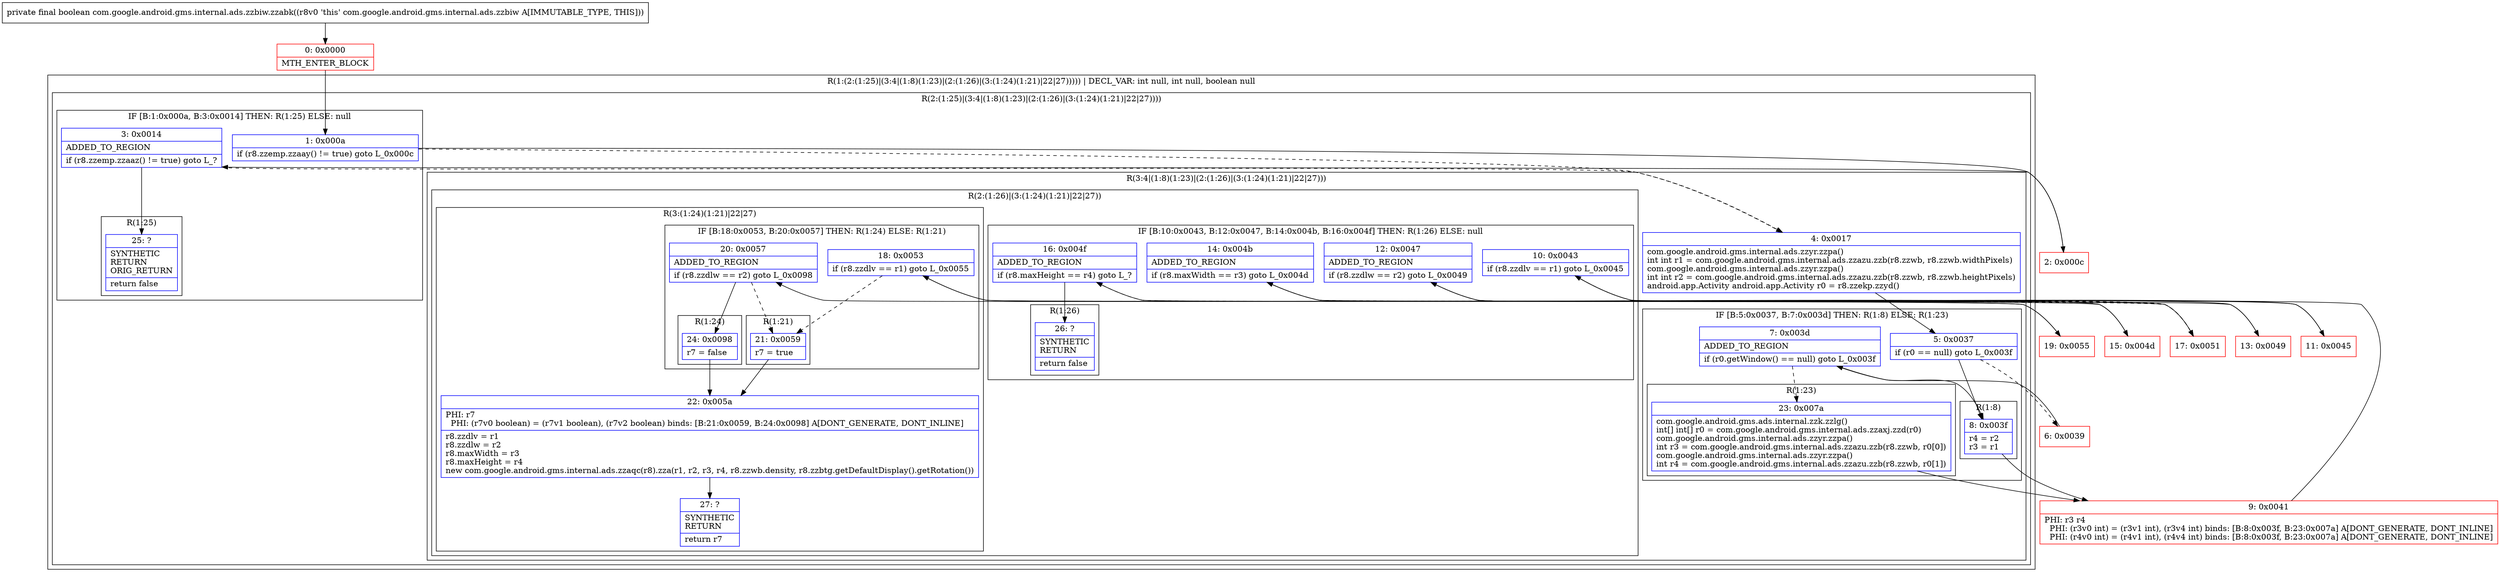digraph "CFG forcom.google.android.gms.internal.ads.zzbiw.zzabk()Z" {
subgraph cluster_Region_522168845 {
label = "R(1:(2:(1:25)|(3:4|(1:8)(1:23)|(2:(1:26)|(3:(1:24)(1:21)|22|27))))) | DECL_VAR: int null, int null, boolean null\l";
node [shape=record,color=blue];
subgraph cluster_Region_762672898 {
label = "R(2:(1:25)|(3:4|(1:8)(1:23)|(2:(1:26)|(3:(1:24)(1:21)|22|27))))";
node [shape=record,color=blue];
subgraph cluster_IfRegion_768274130 {
label = "IF [B:1:0x000a, B:3:0x0014] THEN: R(1:25) ELSE: null";
node [shape=record,color=blue];
Node_1 [shape=record,label="{1\:\ 0x000a|if (r8.zzemp.zzaay() != true) goto L_0x000c\l}"];
Node_3 [shape=record,label="{3\:\ 0x0014|ADDED_TO_REGION\l|if (r8.zzemp.zzaaz() != true) goto L_?\l}"];
subgraph cluster_Region_83012839 {
label = "R(1:25)";
node [shape=record,color=blue];
Node_25 [shape=record,label="{25\:\ ?|SYNTHETIC\lRETURN\lORIG_RETURN\l|return false\l}"];
}
}
subgraph cluster_Region_1179564742 {
label = "R(3:4|(1:8)(1:23)|(2:(1:26)|(3:(1:24)(1:21)|22|27)))";
node [shape=record,color=blue];
Node_4 [shape=record,label="{4\:\ 0x0017|com.google.android.gms.internal.ads.zzyr.zzpa()\lint int r1 = com.google.android.gms.internal.ads.zzazu.zzb(r8.zzwb, r8.zzwb.widthPixels)\lcom.google.android.gms.internal.ads.zzyr.zzpa()\lint int r2 = com.google.android.gms.internal.ads.zzazu.zzb(r8.zzwb, r8.zzwb.heightPixels)\landroid.app.Activity android.app.Activity r0 = r8.zzekp.zzyd()\l}"];
subgraph cluster_IfRegion_524326666 {
label = "IF [B:5:0x0037, B:7:0x003d] THEN: R(1:8) ELSE: R(1:23)";
node [shape=record,color=blue];
Node_5 [shape=record,label="{5\:\ 0x0037|if (r0 == null) goto L_0x003f\l}"];
Node_7 [shape=record,label="{7\:\ 0x003d|ADDED_TO_REGION\l|if (r0.getWindow() == null) goto L_0x003f\l}"];
subgraph cluster_Region_2049845077 {
label = "R(1:8)";
node [shape=record,color=blue];
Node_8 [shape=record,label="{8\:\ 0x003f|r4 = r2\lr3 = r1\l}"];
}
subgraph cluster_Region_331437498 {
label = "R(1:23)";
node [shape=record,color=blue];
Node_23 [shape=record,label="{23\:\ 0x007a|com.google.android.gms.ads.internal.zzk.zzlg()\lint[] int[] r0 = com.google.android.gms.internal.ads.zzaxj.zzd(r0)\lcom.google.android.gms.internal.ads.zzyr.zzpa()\lint r3 = com.google.android.gms.internal.ads.zzazu.zzb(r8.zzwb, r0[0])\lcom.google.android.gms.internal.ads.zzyr.zzpa()\lint r4 = com.google.android.gms.internal.ads.zzazu.zzb(r8.zzwb, r0[1])\l}"];
}
}
subgraph cluster_Region_1717510582 {
label = "R(2:(1:26)|(3:(1:24)(1:21)|22|27))";
node [shape=record,color=blue];
subgraph cluster_IfRegion_1676536852 {
label = "IF [B:10:0x0043, B:12:0x0047, B:14:0x004b, B:16:0x004f] THEN: R(1:26) ELSE: null";
node [shape=record,color=blue];
Node_10 [shape=record,label="{10\:\ 0x0043|if (r8.zzdlv == r1) goto L_0x0045\l}"];
Node_12 [shape=record,label="{12\:\ 0x0047|ADDED_TO_REGION\l|if (r8.zzdlw == r2) goto L_0x0049\l}"];
Node_14 [shape=record,label="{14\:\ 0x004b|ADDED_TO_REGION\l|if (r8.maxWidth == r3) goto L_0x004d\l}"];
Node_16 [shape=record,label="{16\:\ 0x004f|ADDED_TO_REGION\l|if (r8.maxHeight == r4) goto L_?\l}"];
subgraph cluster_Region_1611962136 {
label = "R(1:26)";
node [shape=record,color=blue];
Node_26 [shape=record,label="{26\:\ ?|SYNTHETIC\lRETURN\l|return false\l}"];
}
}
subgraph cluster_Region_350166603 {
label = "R(3:(1:24)(1:21)|22|27)";
node [shape=record,color=blue];
subgraph cluster_IfRegion_661919977 {
label = "IF [B:18:0x0053, B:20:0x0057] THEN: R(1:24) ELSE: R(1:21)";
node [shape=record,color=blue];
Node_18 [shape=record,label="{18\:\ 0x0053|if (r8.zzdlv == r1) goto L_0x0055\l}"];
Node_20 [shape=record,label="{20\:\ 0x0057|ADDED_TO_REGION\l|if (r8.zzdlw == r2) goto L_0x0098\l}"];
subgraph cluster_Region_2016730616 {
label = "R(1:24)";
node [shape=record,color=blue];
Node_24 [shape=record,label="{24\:\ 0x0098|r7 = false\l}"];
}
subgraph cluster_Region_343258235 {
label = "R(1:21)";
node [shape=record,color=blue];
Node_21 [shape=record,label="{21\:\ 0x0059|r7 = true\l}"];
}
}
Node_22 [shape=record,label="{22\:\ 0x005a|PHI: r7 \l  PHI: (r7v0 boolean) = (r7v1 boolean), (r7v2 boolean) binds: [B:21:0x0059, B:24:0x0098] A[DONT_GENERATE, DONT_INLINE]\l|r8.zzdlv = r1\lr8.zzdlw = r2\lr8.maxWidth = r3\lr8.maxHeight = r4\lnew com.google.android.gms.internal.ads.zzaqc(r8).zza(r1, r2, r3, r4, r8.zzwb.density, r8.zzbtg.getDefaultDisplay().getRotation())\l}"];
Node_27 [shape=record,label="{27\:\ ?|SYNTHETIC\lRETURN\l|return r7\l}"];
}
}
}
}
}
Node_0 [shape=record,color=red,label="{0\:\ 0x0000|MTH_ENTER_BLOCK\l}"];
Node_2 [shape=record,color=red,label="{2\:\ 0x000c}"];
Node_6 [shape=record,color=red,label="{6\:\ 0x0039}"];
Node_9 [shape=record,color=red,label="{9\:\ 0x0041|PHI: r3 r4 \l  PHI: (r3v0 int) = (r3v1 int), (r3v4 int) binds: [B:8:0x003f, B:23:0x007a] A[DONT_GENERATE, DONT_INLINE]\l  PHI: (r4v0 int) = (r4v1 int), (r4v4 int) binds: [B:8:0x003f, B:23:0x007a] A[DONT_GENERATE, DONT_INLINE]\l}"];
Node_11 [shape=record,color=red,label="{11\:\ 0x0045}"];
Node_13 [shape=record,color=red,label="{13\:\ 0x0049}"];
Node_15 [shape=record,color=red,label="{15\:\ 0x004d}"];
Node_17 [shape=record,color=red,label="{17\:\ 0x0051}"];
Node_19 [shape=record,color=red,label="{19\:\ 0x0055}"];
MethodNode[shape=record,label="{private final boolean com.google.android.gms.internal.ads.zzbiw.zzabk((r8v0 'this' com.google.android.gms.internal.ads.zzbiw A[IMMUTABLE_TYPE, THIS])) }"];
MethodNode -> Node_0;
Node_1 -> Node_2;
Node_1 -> Node_4[style=dashed];
Node_3 -> Node_4[style=dashed];
Node_3 -> Node_25;
Node_4 -> Node_5;
Node_5 -> Node_6[style=dashed];
Node_5 -> Node_8;
Node_7 -> Node_8;
Node_7 -> Node_23[style=dashed];
Node_8 -> Node_9;
Node_23 -> Node_9;
Node_10 -> Node_11;
Node_10 -> Node_17[style=dashed];
Node_12 -> Node_13;
Node_12 -> Node_17[style=dashed];
Node_14 -> Node_15;
Node_14 -> Node_17[style=dashed];
Node_16 -> Node_17[style=dashed];
Node_16 -> Node_26;
Node_18 -> Node_19;
Node_18 -> Node_21[style=dashed];
Node_20 -> Node_21[style=dashed];
Node_20 -> Node_24;
Node_24 -> Node_22;
Node_21 -> Node_22;
Node_22 -> Node_27;
Node_0 -> Node_1;
Node_2 -> Node_3;
Node_6 -> Node_7;
Node_9 -> Node_10;
Node_11 -> Node_12;
Node_13 -> Node_14;
Node_15 -> Node_16;
Node_17 -> Node_18;
Node_19 -> Node_20;
}

